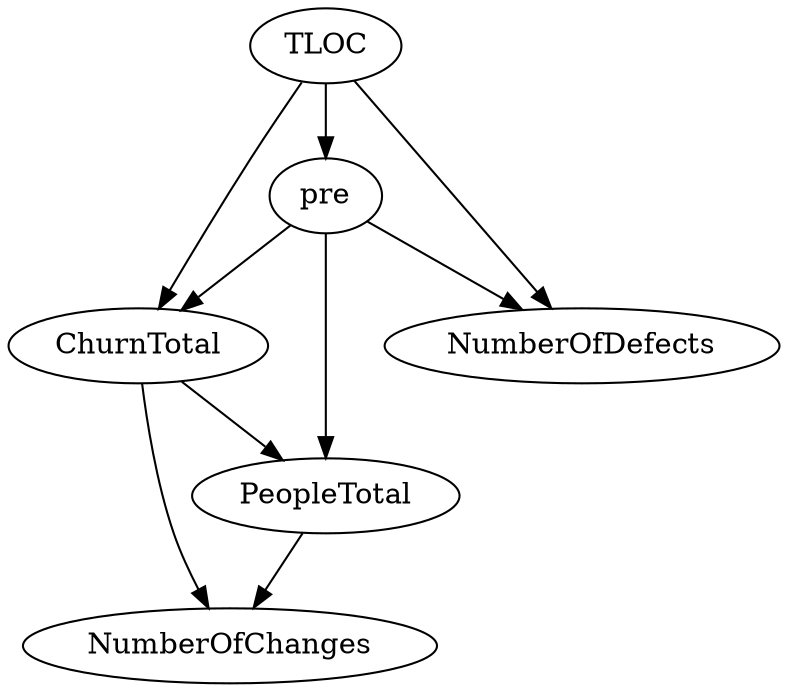 digraph {
   PeopleTotal;
   NumberOfChanges;
   ChurnTotal;
   TLOC;
   pre;
   NumberOfDefects;
   PeopleTotal -> NumberOfChanges;
   ChurnTotal -> PeopleTotal;
   ChurnTotal -> NumberOfChanges;
   TLOC -> ChurnTotal;
   TLOC -> pre;
   TLOC -> NumberOfDefects;
   pre -> PeopleTotal;
   pre -> ChurnTotal;
   pre -> NumberOfDefects;
}
